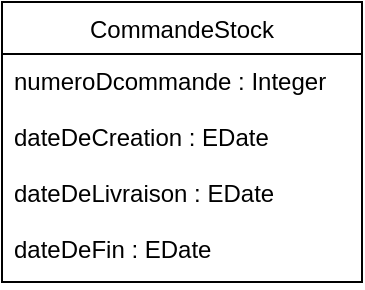 <mxfile version="10.9.8" type="github"><diagram id="8Ma_xae_pz6CBtUXkSMA" name="Page-1"><mxGraphModel dx="868" dy="458" grid="1" gridSize="10" guides="1" tooltips="1" connect="1" arrows="1" fold="1" page="1" pageScale="1" pageWidth="827" pageHeight="1169" math="0" shadow="0"><root><mxCell id="0"/><mxCell id="1" parent="0"/><mxCell id="91sx4ToLtaF-sU9JH67_-1" value="CommandeStock" style="swimlane;fontStyle=0;childLayout=stackLayout;horizontal=1;startSize=26;fillColor=none;horizontalStack=0;resizeParent=1;resizeParentMax=0;resizeLast=0;collapsible=1;marginBottom=0;" vertex="1" parent="1"><mxGeometry x="343" y="124" width="180" height="140" as="geometry"/></mxCell><mxCell id="91sx4ToLtaF-sU9JH67_-2" value="numeroDcommande : Integer&#xA;&#xA;dateDeCreation : EDate&#xA;&#xA;dateDeLivraison : EDate&#xA;&#xA;dateDeFin : EDate&#xA;" style="text;strokeColor=none;fillColor=none;align=left;verticalAlign=top;spacingLeft=4;spacingRight=4;overflow=hidden;rotatable=0;points=[[0,0.5],[1,0.5]];portConstraint=eastwest;" vertex="1" parent="91sx4ToLtaF-sU9JH67_-1"><mxGeometry y="26" width="180" height="114" as="geometry"/></mxCell></root></mxGraphModel></diagram></mxfile>